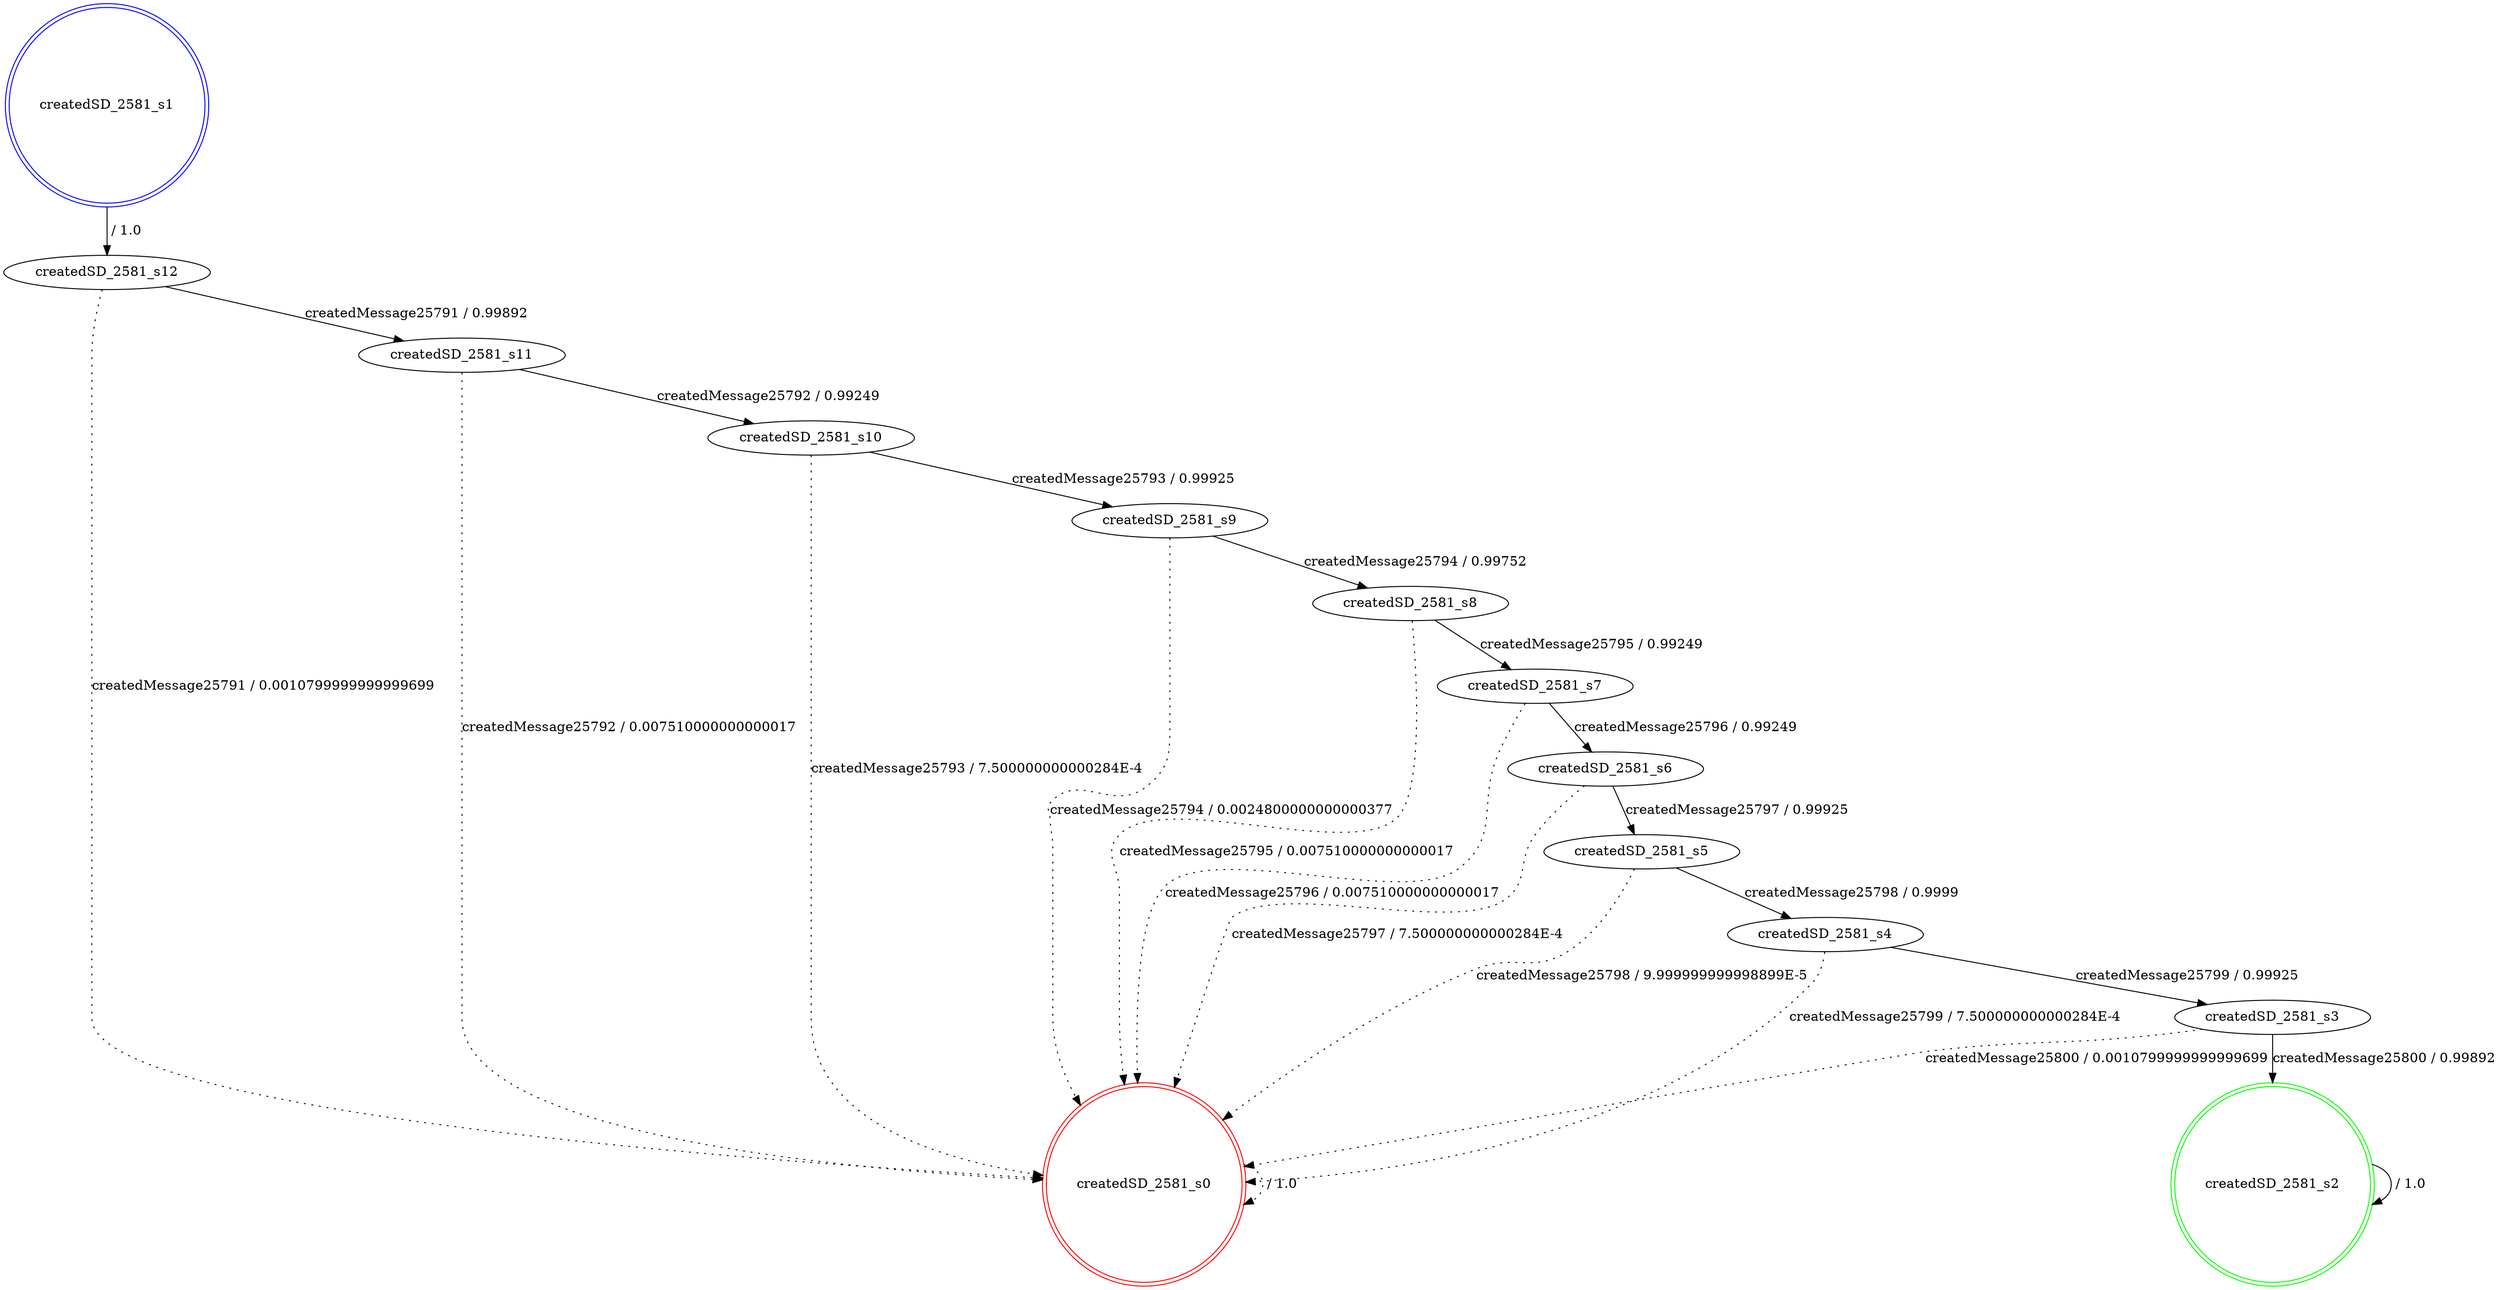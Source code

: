 digraph graphname {
createdSD_2581_s0 [label="createdSD_2581_s0",color=red,shape=doublecircle ];
createdSD_2581_s1 [label="createdSD_2581_s1",color=blue,shape=doublecircle ];
createdSD_2581_s2 [label="createdSD_2581_s2",color=green,shape=doublecircle ];
createdSD_2581_s3 [label="createdSD_2581_s3" ];
createdSD_2581_s4 [label="createdSD_2581_s4" ];
createdSD_2581_s5 [label="createdSD_2581_s5" ];
createdSD_2581_s6 [label="createdSD_2581_s6" ];
createdSD_2581_s7 [label="createdSD_2581_s7" ];
createdSD_2581_s8 [label="createdSD_2581_s8" ];
createdSD_2581_s9 [label="createdSD_2581_s9" ];
createdSD_2581_s10 [label="createdSD_2581_s10" ];
createdSD_2581_s11 [label="createdSD_2581_s11" ];
createdSD_2581_s12 [label="createdSD_2581_s12" ];
createdSD_2581_s0 -> createdSD_2581_s0 [label=" / 1.0", style=dotted];
createdSD_2581_s1 -> createdSD_2581_s12 [label=" / 1.0"];
createdSD_2581_s2 -> createdSD_2581_s2 [label=" / 1.0"];
createdSD_2581_s3 -> createdSD_2581_s2 [label="createdMessage25800 / 0.99892"];
createdSD_2581_s3 -> createdSD_2581_s0 [label="createdMessage25800 / 0.0010799999999999699", style=dotted];
createdSD_2581_s4 -> createdSD_2581_s3 [label="createdMessage25799 / 0.99925"];
createdSD_2581_s4 -> createdSD_2581_s0 [label="createdMessage25799 / 7.500000000000284E-4", style=dotted];
createdSD_2581_s5 -> createdSD_2581_s4 [label="createdMessage25798 / 0.9999"];
createdSD_2581_s5 -> createdSD_2581_s0 [label="createdMessage25798 / 9.999999999998899E-5", style=dotted];
createdSD_2581_s6 -> createdSD_2581_s5 [label="createdMessage25797 / 0.99925"];
createdSD_2581_s6 -> createdSD_2581_s0 [label="createdMessage25797 / 7.500000000000284E-4", style=dotted];
createdSD_2581_s7 -> createdSD_2581_s6 [label="createdMessage25796 / 0.99249"];
createdSD_2581_s7 -> createdSD_2581_s0 [label="createdMessage25796 / 0.007510000000000017", style=dotted];
createdSD_2581_s8 -> createdSD_2581_s7 [label="createdMessage25795 / 0.99249"];
createdSD_2581_s8 -> createdSD_2581_s0 [label="createdMessage25795 / 0.007510000000000017", style=dotted];
createdSD_2581_s9 -> createdSD_2581_s8 [label="createdMessage25794 / 0.99752"];
createdSD_2581_s9 -> createdSD_2581_s0 [label="createdMessage25794 / 0.0024800000000000377", style=dotted];
createdSD_2581_s10 -> createdSD_2581_s9 [label="createdMessage25793 / 0.99925"];
createdSD_2581_s10 -> createdSD_2581_s0 [label="createdMessage25793 / 7.500000000000284E-4", style=dotted];
createdSD_2581_s11 -> createdSD_2581_s10 [label="createdMessage25792 / 0.99249"];
createdSD_2581_s11 -> createdSD_2581_s0 [label="createdMessage25792 / 0.007510000000000017", style=dotted];
createdSD_2581_s12 -> createdSD_2581_s11 [label="createdMessage25791 / 0.99892"];
createdSD_2581_s12 -> createdSD_2581_s0 [label="createdMessage25791 / 0.0010799999999999699", style=dotted];
}